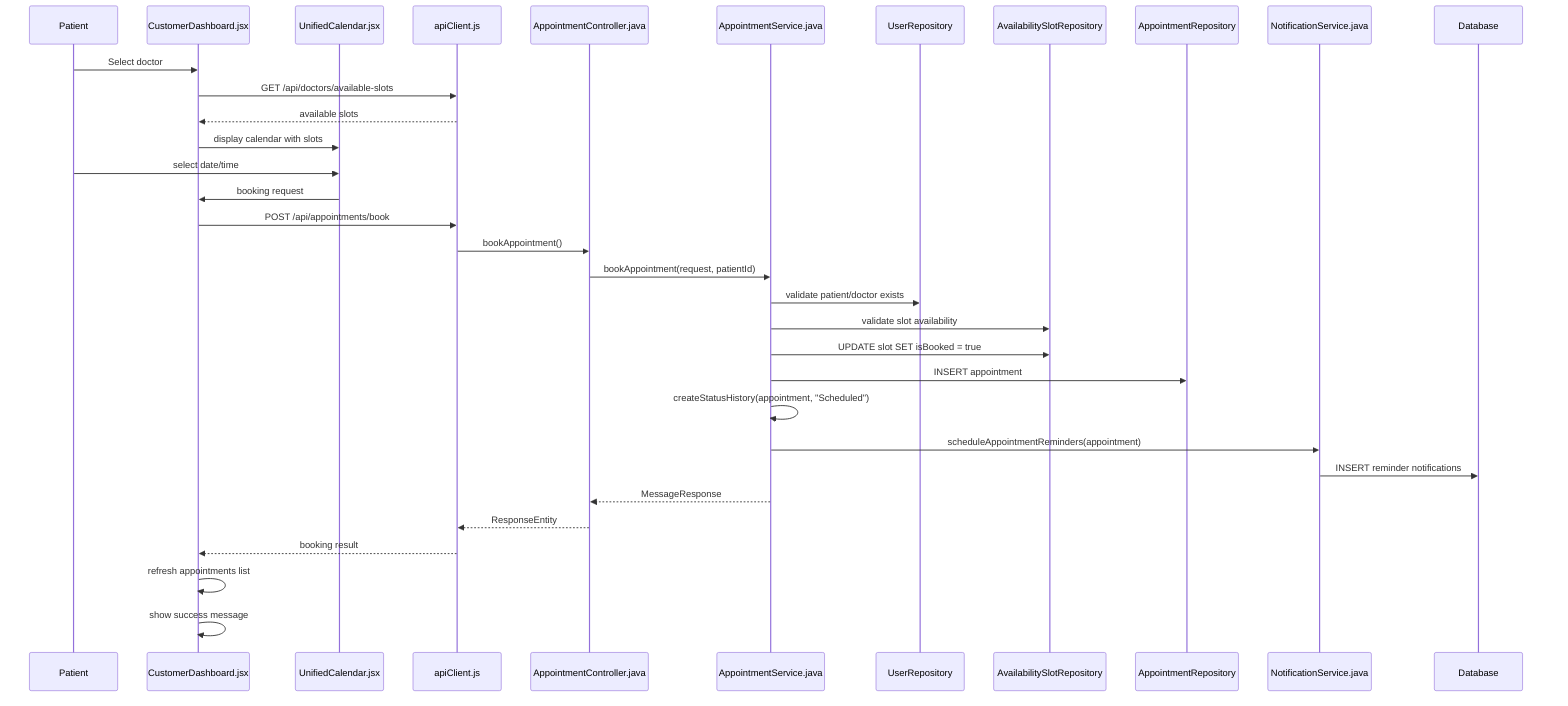 sequenceDiagram
    participant P as Patient
    participant CD as CustomerDashboard.jsx
    participant UC as UnifiedCalendar.jsx
    participant API as apiClient.js
    participant AC as AppointmentController.java
    participant AS as AppointmentService.java
    participant UR as UserRepository
    participant ASR as AvailabilitySlotRepository
    participant AR as AppointmentRepository
    participant NS as NotificationService.java
    participant DB as Database

    P->>CD: Select doctor
    CD->>API: GET /api/doctors/available-slots
    API-->>CD: available slots
    CD->>UC: display calendar with slots
    P->>UC: select date/time
    UC->>CD: booking request
    CD->>API: POST /api/appointments/book
    API->>AC: bookAppointment()
    AC->>AS: bookAppointment(request, patientId)
    AS->>UR: validate patient/doctor exists
    AS->>ASR: validate slot availability
    AS->>ASR: UPDATE slot SET isBooked = true
    AS->>AR: INSERT appointment
    AS->>AS: createStatusHistory(appointment, "Scheduled")
    AS->>NS: scheduleAppointmentReminders(appointment)
    NS->>DB: INSERT reminder notifications
    AS-->>AC: MessageResponse
    AC-->>API: ResponseEntity
    API-->>CD: booking result
    CD->>CD: refresh appointments list
    CD->>CD: show success message